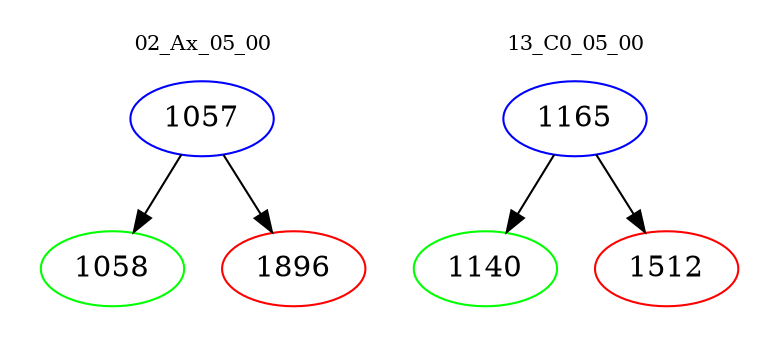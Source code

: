 digraph{
subgraph cluster_0 {
color = white
label = "02_Ax_05_00";
fontsize=10;
T0_1057 [label="1057", color="blue"]
T0_1057 -> T0_1058 [color="black"]
T0_1058 [label="1058", color="green"]
T0_1057 -> T0_1896 [color="black"]
T0_1896 [label="1896", color="red"]
}
subgraph cluster_1 {
color = white
label = "13_C0_05_00";
fontsize=10;
T1_1165 [label="1165", color="blue"]
T1_1165 -> T1_1140 [color="black"]
T1_1140 [label="1140", color="green"]
T1_1165 -> T1_1512 [color="black"]
T1_1512 [label="1512", color="red"]
}
}
